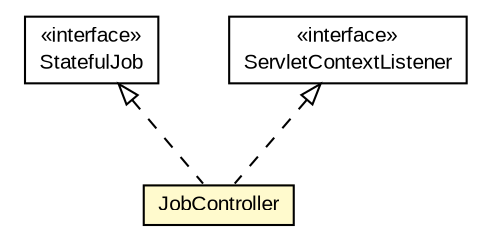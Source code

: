 #!/usr/local/bin/dot
#
# Class diagram 
# Generated by UMLGraph version R5_6-24-gf6e263 (http://www.umlgraph.org/)
#

digraph G {
	edge [fontname="arial",fontsize=10,labelfontname="arial",labelfontsize=10];
	node [fontname="arial",fontsize=10,shape=plaintext];
	nodesep=0.25;
	ranksep=0.5;
	// org.miloss.fgsms.auxsrv.JobController
	c745345 [label=<<table title="org.miloss.fgsms.auxsrv.JobController" border="0" cellborder="1" cellspacing="0" cellpadding="2" port="p" bgcolor="lemonChiffon" href="./JobController.html">
		<tr><td><table border="0" cellspacing="0" cellpadding="1">
<tr><td align="center" balign="center"> JobController </td></tr>
		</table></td></tr>
		</table>>, URL="./JobController.html", fontname="arial", fontcolor="black", fontsize=10.0];
	//org.miloss.fgsms.auxsrv.JobController implements org.quartz.StatefulJob
	c745430:p -> c745345:p [dir=back,arrowtail=empty,style=dashed];
	//org.miloss.fgsms.auxsrv.JobController implements javax.servlet.ServletContextListener
	c745431:p -> c745345:p [dir=back,arrowtail=empty,style=dashed];
	// javax.servlet.ServletContextListener
	c745431 [label=<<table title="javax.servlet.ServletContextListener" border="0" cellborder="1" cellspacing="0" cellpadding="2" port="p" href="http://java.sun.com/j2se/1.4.2/docs/api/javax/servlet/ServletContextListener.html">
		<tr><td><table border="0" cellspacing="0" cellpadding="1">
<tr><td align="center" balign="center"> &#171;interface&#187; </td></tr>
<tr><td align="center" balign="center"> ServletContextListener </td></tr>
		</table></td></tr>
		</table>>, URL="http://java.sun.com/j2se/1.4.2/docs/api/javax/servlet/ServletContextListener.html", fontname="arial", fontcolor="black", fontsize=10.0];
	// org.quartz.StatefulJob
	c745430 [label=<<table title="org.quartz.StatefulJob" border="0" cellborder="1" cellspacing="0" cellpadding="2" port="p" href="http://java.sun.com/j2se/1.4.2/docs/api/org/quartz/StatefulJob.html">
		<tr><td><table border="0" cellspacing="0" cellpadding="1">
<tr><td align="center" balign="center"> &#171;interface&#187; </td></tr>
<tr><td align="center" balign="center"> StatefulJob </td></tr>
		</table></td></tr>
		</table>>, URL="http://java.sun.com/j2se/1.4.2/docs/api/org/quartz/StatefulJob.html", fontname="arial", fontcolor="black", fontsize=10.0];
}

